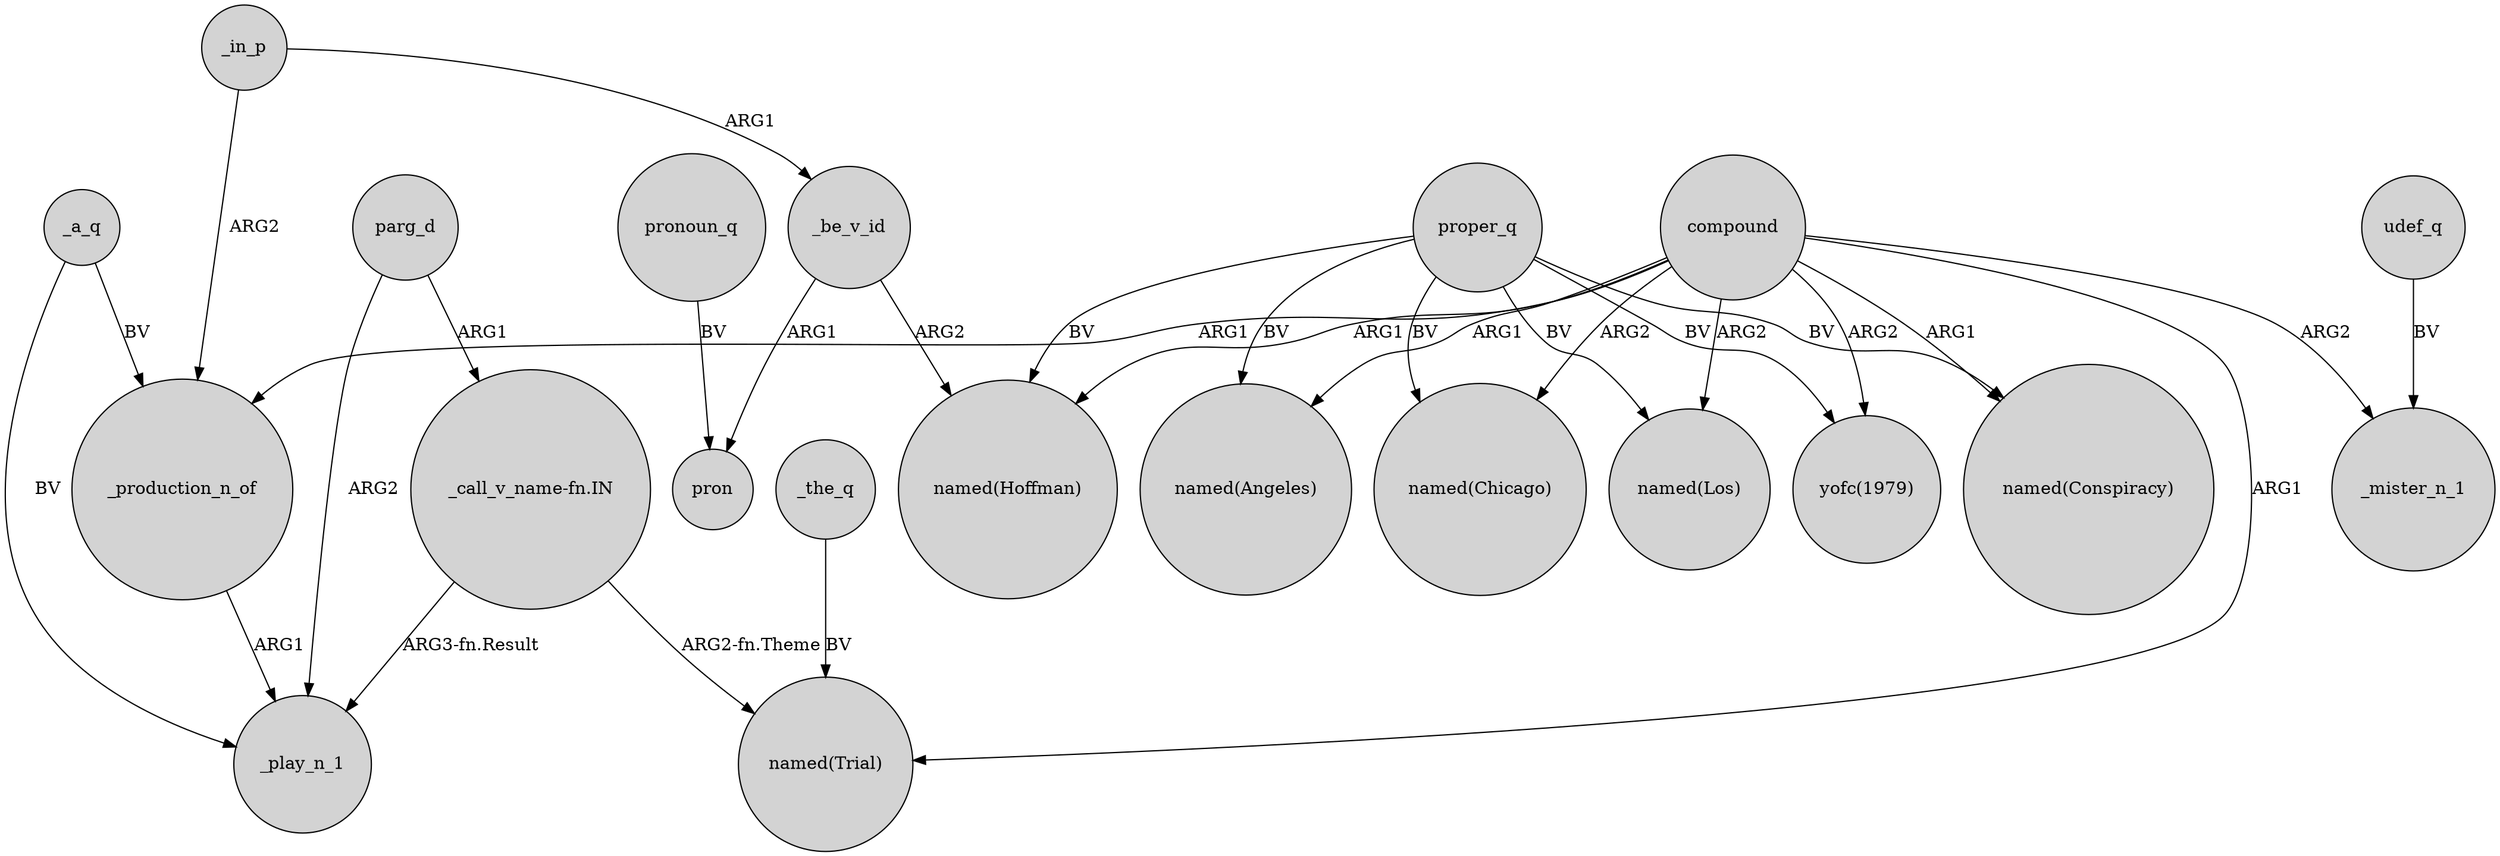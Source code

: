 digraph {
	node [shape=circle style=filled]
	compound -> _production_n_of [label=ARG1]
	compound -> "named(Los)" [label=ARG2]
	proper_q -> "named(Los)" [label=BV]
	compound -> _mister_n_1 [label=ARG2]
	compound -> "named(Conspiracy)" [label=ARG1]
	udef_q -> _mister_n_1 [label=BV]
	"_call_v_name-fn.IN" -> _play_n_1 [label="ARG3-fn.Result"]
	_a_q -> _play_n_1 [label=BV]
	_a_q -> _production_n_of [label=BV]
	_the_q -> "named(Trial)" [label=BV]
	compound -> "named(Chicago)" [label=ARG2]
	_be_v_id -> pron [label=ARG1]
	compound -> "named(Angeles)" [label=ARG1]
	"_call_v_name-fn.IN" -> "named(Trial)" [label="ARG2-fn.Theme"]
	parg_d -> _play_n_1 [label=ARG2]
	parg_d -> "_call_v_name-fn.IN" [label=ARG1]
	pronoun_q -> pron [label=BV]
	_be_v_id -> "named(Hoffman)" [label=ARG2]
	proper_q -> "yofc(1979)" [label=BV]
	_in_p -> _production_n_of [label=ARG2]
	_in_p -> _be_v_id [label=ARG1]
	proper_q -> "named(Conspiracy)" [label=BV]
	compound -> "yofc(1979)" [label=ARG2]
	compound -> "named(Hoffman)" [label=ARG1]
	compound -> "named(Trial)" [label=ARG1]
	proper_q -> "named(Angeles)" [label=BV]
	_production_n_of -> _play_n_1 [label=ARG1]
	proper_q -> "named(Chicago)" [label=BV]
	proper_q -> "named(Hoffman)" [label=BV]
}
